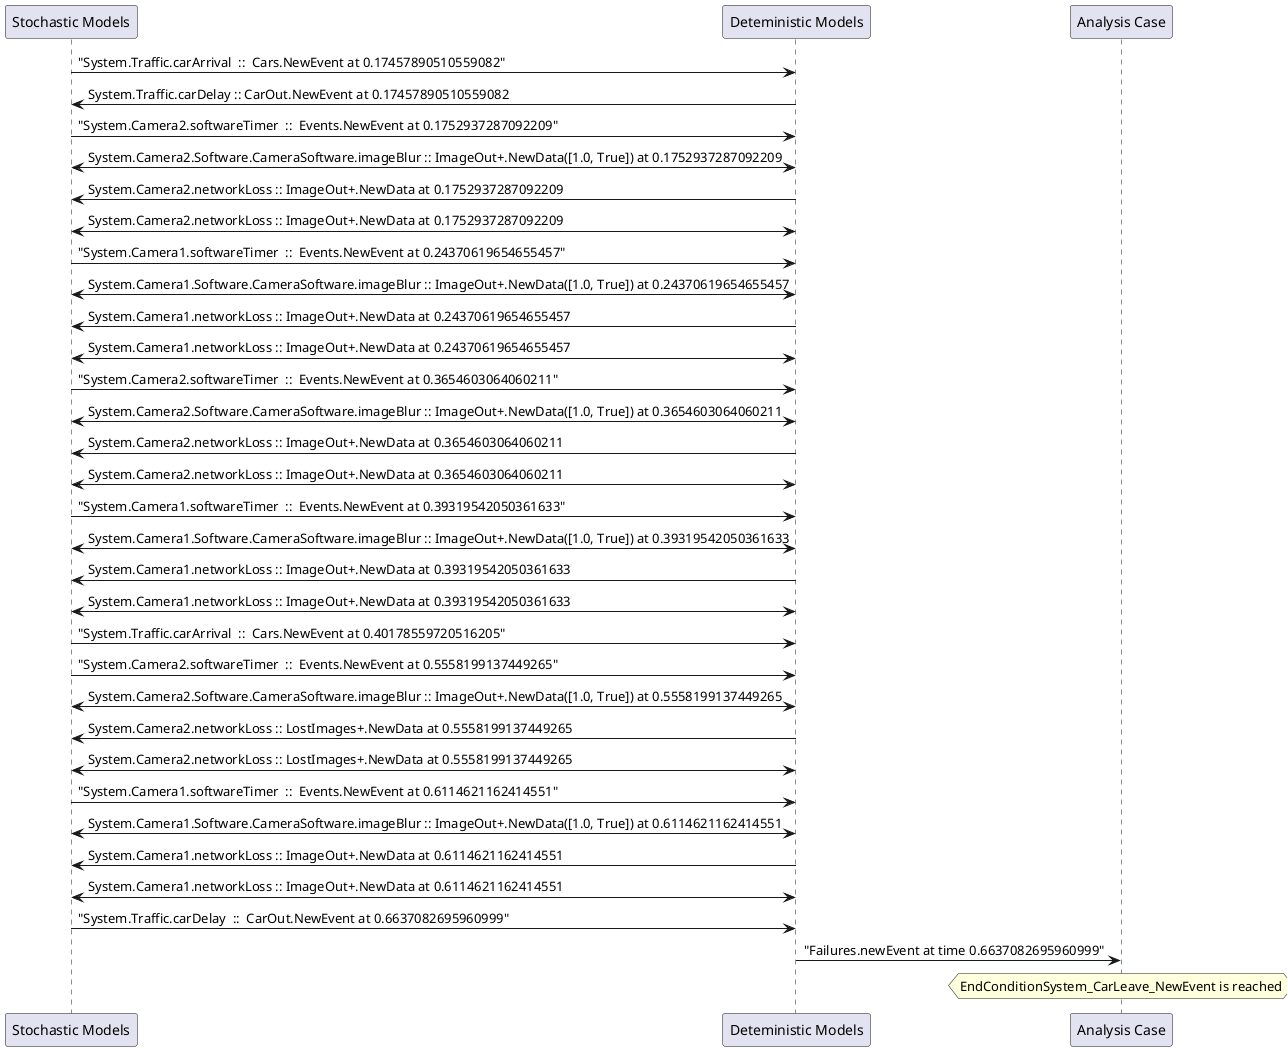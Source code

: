 
	@startuml
	participant "Stochastic Models" as stochmodel
	participant "Deteministic Models" as detmodel
	participant "Analysis Case" as analysis
	{21099_stop} stochmodel -> detmodel : "System.Traffic.carArrival  ::  Cars.NewEvent at 0.17457890510559082"
{21108_start} detmodel -> stochmodel : System.Traffic.carDelay :: CarOut.NewEvent at 0.17457890510559082
{21084_stop} stochmodel -> detmodel : "System.Camera2.softwareTimer  ::  Events.NewEvent at 0.1752937287092209"
detmodel <-> stochmodel : System.Camera2.Software.CameraSoftware.imageBlur :: ImageOut+.NewData([1.0, True]) at 0.1752937287092209
detmodel -> stochmodel : System.Camera2.networkLoss :: ImageOut+.NewData at 0.1752937287092209
detmodel <-> stochmodel : System.Camera2.networkLoss :: ImageOut+.NewData at 0.1752937287092209
{21069_stop} stochmodel -> detmodel : "System.Camera1.softwareTimer  ::  Events.NewEvent at 0.24370619654655457"
detmodel <-> stochmodel : System.Camera1.Software.CameraSoftware.imageBlur :: ImageOut+.NewData([1.0, True]) at 0.24370619654655457
detmodel -> stochmodel : System.Camera1.networkLoss :: ImageOut+.NewData at 0.24370619654655457
detmodel <-> stochmodel : System.Camera1.networkLoss :: ImageOut+.NewData at 0.24370619654655457
{21085_stop} stochmodel -> detmodel : "System.Camera2.softwareTimer  ::  Events.NewEvent at 0.3654603064060211"
detmodel <-> stochmodel : System.Camera2.Software.CameraSoftware.imageBlur :: ImageOut+.NewData([1.0, True]) at 0.3654603064060211
detmodel -> stochmodel : System.Camera2.networkLoss :: ImageOut+.NewData at 0.3654603064060211
detmodel <-> stochmodel : System.Camera2.networkLoss :: ImageOut+.NewData at 0.3654603064060211
{21070_stop} stochmodel -> detmodel : "System.Camera1.softwareTimer  ::  Events.NewEvent at 0.39319542050361633"
detmodel <-> stochmodel : System.Camera1.Software.CameraSoftware.imageBlur :: ImageOut+.NewData([1.0, True]) at 0.39319542050361633
detmodel -> stochmodel : System.Camera1.networkLoss :: ImageOut+.NewData at 0.39319542050361633
detmodel <-> stochmodel : System.Camera1.networkLoss :: ImageOut+.NewData at 0.39319542050361633
{21100_stop} stochmodel -> detmodel : "System.Traffic.carArrival  ::  Cars.NewEvent at 0.40178559720516205"
{21086_stop} stochmodel -> detmodel : "System.Camera2.softwareTimer  ::  Events.NewEvent at 0.5558199137449265"
detmodel <-> stochmodel : System.Camera2.Software.CameraSoftware.imageBlur :: ImageOut+.NewData([1.0, True]) at 0.5558199137449265
detmodel -> stochmodel : System.Camera2.networkLoss :: LostImages+.NewData at 0.5558199137449265
detmodel <-> stochmodel : System.Camera2.networkLoss :: LostImages+.NewData at 0.5558199137449265
{21071_stop} stochmodel -> detmodel : "System.Camera1.softwareTimer  ::  Events.NewEvent at 0.6114621162414551"
detmodel <-> stochmodel : System.Camera1.Software.CameraSoftware.imageBlur :: ImageOut+.NewData([1.0, True]) at 0.6114621162414551
detmodel -> stochmodel : System.Camera1.networkLoss :: ImageOut+.NewData at 0.6114621162414551
detmodel <-> stochmodel : System.Camera1.networkLoss :: ImageOut+.NewData at 0.6114621162414551
{21108_stop} stochmodel -> detmodel : "System.Traffic.carDelay  ::  CarOut.NewEvent at 0.6637082695960999"
{21108_start} <-> {21108_stop} : delay
detmodel -> analysis : "Failures.newEvent at time 0.6637082695960999"
hnote over analysis 
EndConditionSystem_CarLeave_NewEvent is reached
endnote
@enduml